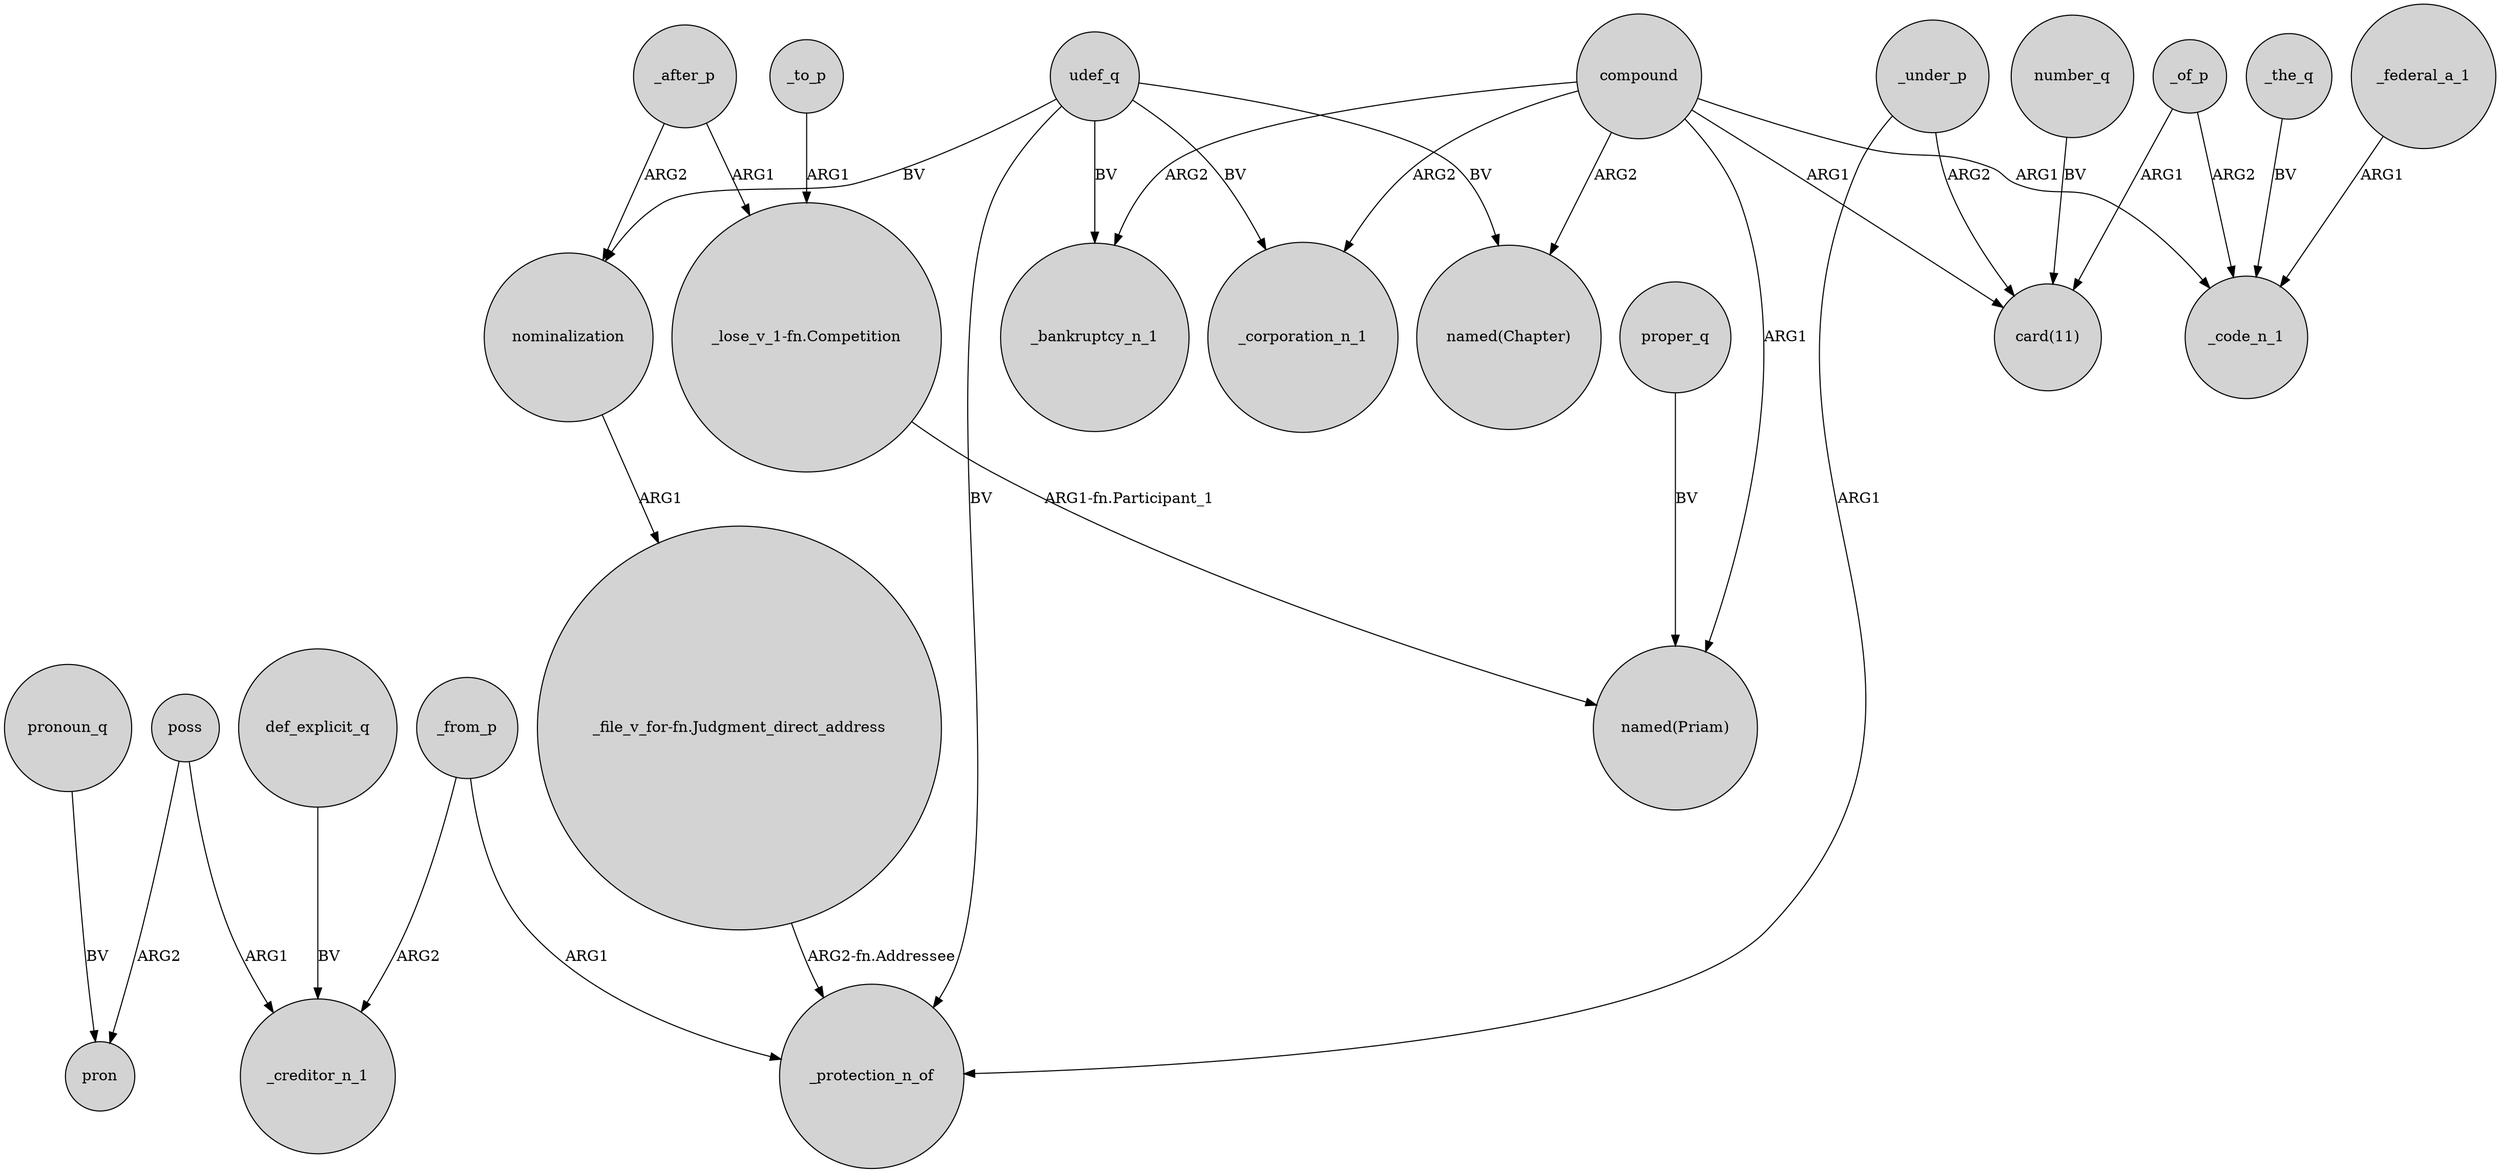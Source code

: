 digraph {
	node [shape=circle style=filled]
	def_explicit_q -> _creditor_n_1 [label=BV]
	_under_p -> "card(11)" [label=ARG2]
	compound -> "card(11)" [label=ARG1]
	"_lose_v_1-fn.Competition" -> "named(Priam)" [label="ARG1-fn.Participant_1"]
	poss -> _creditor_n_1 [label=ARG1]
	_from_p -> _creditor_n_1 [label=ARG2]
	_to_p -> "_lose_v_1-fn.Competition" [label=ARG1]
	udef_q -> nominalization [label=BV]
	_after_p -> "_lose_v_1-fn.Competition" [label=ARG1]
	compound -> _bankruptcy_n_1 [label=ARG2]
	nominalization -> "_file_v_for-fn.Judgment_direct_address" [label=ARG1]
	compound -> "named(Chapter)" [label=ARG2]
	compound -> "named(Priam)" [label=ARG1]
	_the_q -> _code_n_1 [label=BV]
	pronoun_q -> pron [label=BV]
	_after_p -> nominalization [label=ARG2]
	poss -> pron [label=ARG2]
	udef_q -> _protection_n_of [label=BV]
	_from_p -> _protection_n_of [label=ARG1]
	_of_p -> "card(11)" [label=ARG1]
	_of_p -> _code_n_1 [label=ARG2]
	compound -> _code_n_1 [label=ARG1]
	"_file_v_for-fn.Judgment_direct_address" -> _protection_n_of [label="ARG2-fn.Addressee"]
	proper_q -> "named(Priam)" [label=BV]
	udef_q -> "named(Chapter)" [label=BV]
	compound -> _corporation_n_1 [label=ARG2]
	udef_q -> _corporation_n_1 [label=BV]
	_federal_a_1 -> _code_n_1 [label=ARG1]
	udef_q -> _bankruptcy_n_1 [label=BV]
	number_q -> "card(11)" [label=BV]
	_under_p -> _protection_n_of [label=ARG1]
}
